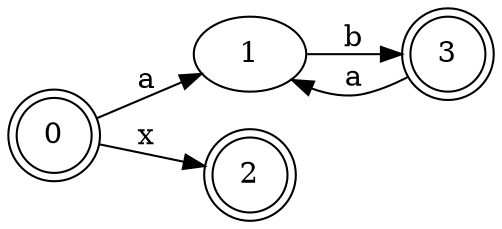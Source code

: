digraph regex_dfa{
rankdir=LR;
	 0 [label=0, shape=doublecircle]
	0-> 1 [label="a"]
	0-> 2 [label="x"]
	1 [label=1]
	1-> 3 [label="b"]
	 2 [label=2, shape=doublecircle]
	 3 [label=3, shape=doublecircle]
	3-> 1 [label="a"]
}
